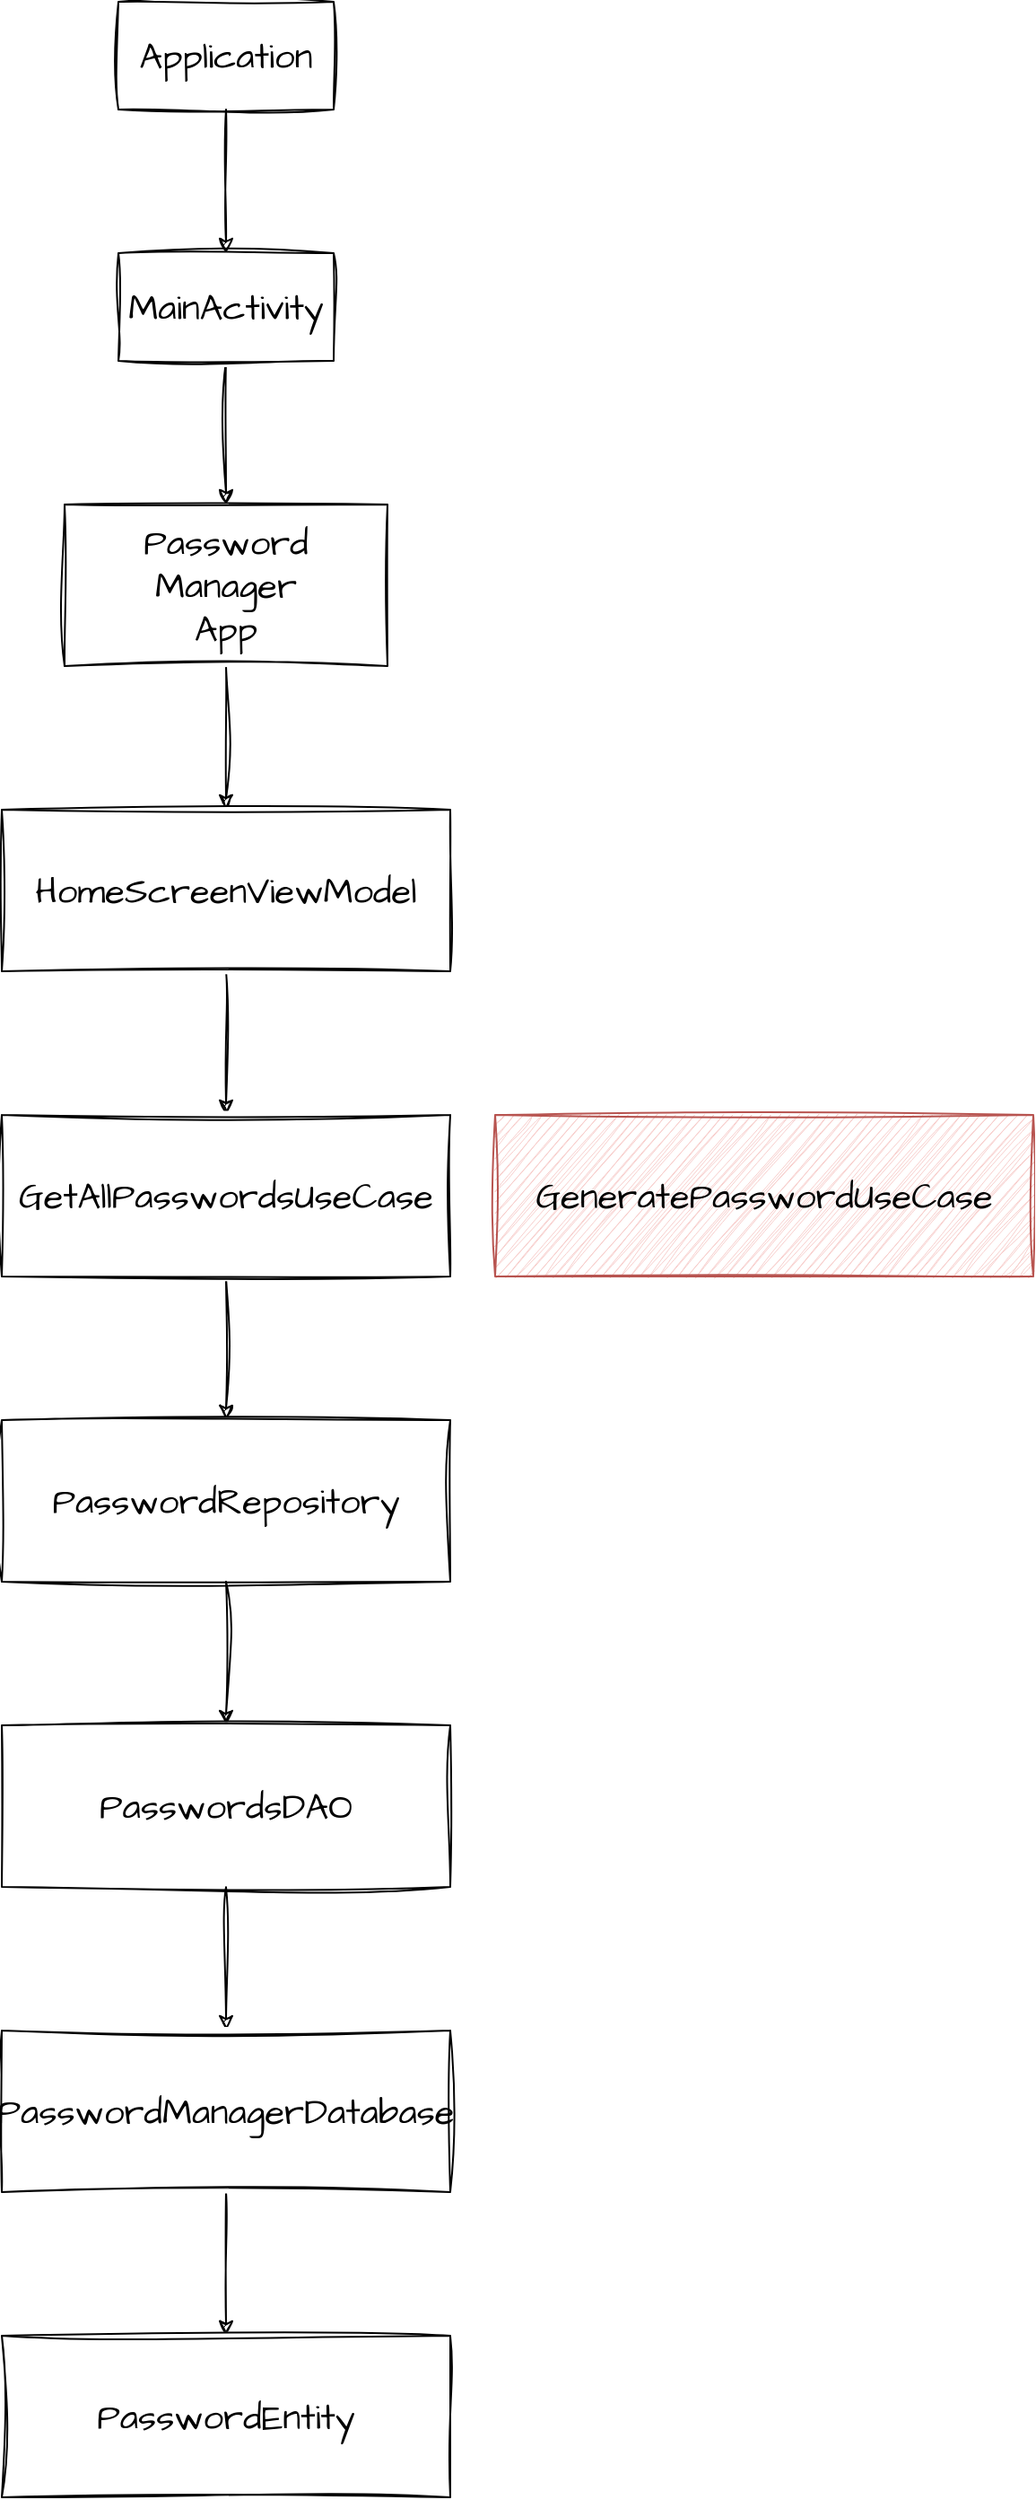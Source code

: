 <mxfile version="22.1.21" type="device">
  <diagram name="Page-1" id="FuJG081DVoGHT-yCMkKH">
    <mxGraphModel dx="2333" dy="1398" grid="1" gridSize="10" guides="1" tooltips="1" connect="1" arrows="1" fold="1" page="1" pageScale="1" pageWidth="850" pageHeight="1100" math="0" shadow="0">
      <root>
        <mxCell id="0" />
        <mxCell id="1" parent="0" />
        <mxCell id="gGQR3BGDS3XJ4NjZLxbG-3" value="" style="edgeStyle=orthogonalEdgeStyle;rounded=0;sketch=1;hachureGap=4;jiggle=2;curveFitting=1;orthogonalLoop=1;jettySize=auto;html=1;fontFamily=Architects Daughter;fontSource=https%3A%2F%2Ffonts.googleapis.com%2Fcss%3Ffamily%3DArchitects%2BDaughter;fontSize=16;" edge="1" parent="1" source="gGQR3BGDS3XJ4NjZLxbG-1" target="gGQR3BGDS3XJ4NjZLxbG-2">
          <mxGeometry relative="1" as="geometry" />
        </mxCell>
        <mxCell id="gGQR3BGDS3XJ4NjZLxbG-1" value="Application" style="rounded=0;whiteSpace=wrap;html=1;sketch=1;hachureGap=4;jiggle=2;curveFitting=1;fontFamily=Architects Daughter;fontSource=https%3A%2F%2Ffonts.googleapis.com%2Fcss%3Ffamily%3DArchitects%2BDaughter;fontSize=20;" vertex="1" parent="1">
          <mxGeometry x="360" y="300" width="120" height="60" as="geometry" />
        </mxCell>
        <mxCell id="gGQR3BGDS3XJ4NjZLxbG-5" value="" style="edgeStyle=orthogonalEdgeStyle;rounded=0;sketch=1;hachureGap=4;jiggle=2;curveFitting=1;orthogonalLoop=1;jettySize=auto;html=1;fontFamily=Architects Daughter;fontSource=https%3A%2F%2Ffonts.googleapis.com%2Fcss%3Ffamily%3DArchitects%2BDaughter;fontSize=16;" edge="1" parent="1" source="gGQR3BGDS3XJ4NjZLxbG-2" target="gGQR3BGDS3XJ4NjZLxbG-4">
          <mxGeometry relative="1" as="geometry" />
        </mxCell>
        <mxCell id="gGQR3BGDS3XJ4NjZLxbG-2" value="MainActivity" style="rounded=0;whiteSpace=wrap;html=1;sketch=1;hachureGap=4;jiggle=2;curveFitting=1;fontFamily=Architects Daughter;fontSource=https%3A%2F%2Ffonts.googleapis.com%2Fcss%3Ffamily%3DArchitects%2BDaughter;fontSize=20;" vertex="1" parent="1">
          <mxGeometry x="360" y="440" width="120" height="60" as="geometry" />
        </mxCell>
        <mxCell id="gGQR3BGDS3XJ4NjZLxbG-7" value="" style="edgeStyle=orthogonalEdgeStyle;rounded=0;sketch=1;hachureGap=4;jiggle=2;curveFitting=1;orthogonalLoop=1;jettySize=auto;html=1;fontFamily=Architects Daughter;fontSource=https%3A%2F%2Ffonts.googleapis.com%2Fcss%3Ffamily%3DArchitects%2BDaughter;fontSize=16;" edge="1" parent="1" source="gGQR3BGDS3XJ4NjZLxbG-4" target="gGQR3BGDS3XJ4NjZLxbG-6">
          <mxGeometry relative="1" as="geometry" />
        </mxCell>
        <mxCell id="gGQR3BGDS3XJ4NjZLxbG-4" value="Password&lt;br&gt;Manager&lt;br&gt;App" style="rounded=0;whiteSpace=wrap;html=1;sketch=1;hachureGap=4;jiggle=2;curveFitting=1;fontFamily=Architects Daughter;fontSource=https%3A%2F%2Ffonts.googleapis.com%2Fcss%3Ffamily%3DArchitects%2BDaughter;fontSize=20;" vertex="1" parent="1">
          <mxGeometry x="330" y="580" width="180" height="90" as="geometry" />
        </mxCell>
        <mxCell id="gGQR3BGDS3XJ4NjZLxbG-9" value="" style="edgeStyle=orthogonalEdgeStyle;rounded=0;sketch=1;hachureGap=4;jiggle=2;curveFitting=1;orthogonalLoop=1;jettySize=auto;html=1;fontFamily=Architects Daughter;fontSource=https%3A%2F%2Ffonts.googleapis.com%2Fcss%3Ffamily%3DArchitects%2BDaughter;fontSize=16;" edge="1" parent="1" source="gGQR3BGDS3XJ4NjZLxbG-6" target="gGQR3BGDS3XJ4NjZLxbG-8">
          <mxGeometry relative="1" as="geometry" />
        </mxCell>
        <mxCell id="gGQR3BGDS3XJ4NjZLxbG-6" value="HomeScreenViewModel" style="rounded=0;whiteSpace=wrap;html=1;sketch=1;hachureGap=4;jiggle=2;curveFitting=1;fontFamily=Architects Daughter;fontSource=https%3A%2F%2Ffonts.googleapis.com%2Fcss%3Ffamily%3DArchitects%2BDaughter;fontSize=20;" vertex="1" parent="1">
          <mxGeometry x="295" y="750" width="250" height="90" as="geometry" />
        </mxCell>
        <mxCell id="gGQR3BGDS3XJ4NjZLxbG-11" value="" style="edgeStyle=orthogonalEdgeStyle;rounded=0;sketch=1;hachureGap=4;jiggle=2;curveFitting=1;orthogonalLoop=1;jettySize=auto;html=1;fontFamily=Architects Daughter;fontSource=https%3A%2F%2Ffonts.googleapis.com%2Fcss%3Ffamily%3DArchitects%2BDaughter;fontSize=16;" edge="1" parent="1" source="gGQR3BGDS3XJ4NjZLxbG-8" target="gGQR3BGDS3XJ4NjZLxbG-10">
          <mxGeometry relative="1" as="geometry" />
        </mxCell>
        <mxCell id="gGQR3BGDS3XJ4NjZLxbG-8" value="GetAllPasswordsUseCase" style="rounded=0;whiteSpace=wrap;html=1;sketch=1;hachureGap=4;jiggle=2;curveFitting=1;fontFamily=Architects Daughter;fontSource=https%3A%2F%2Ffonts.googleapis.com%2Fcss%3Ffamily%3DArchitects%2BDaughter;fontSize=20;" vertex="1" parent="1">
          <mxGeometry x="295" y="920" width="250" height="90" as="geometry" />
        </mxCell>
        <mxCell id="gGQR3BGDS3XJ4NjZLxbG-13" value="" style="edgeStyle=orthogonalEdgeStyle;rounded=0;sketch=1;hachureGap=4;jiggle=2;curveFitting=1;orthogonalLoop=1;jettySize=auto;html=1;fontFamily=Architects Daughter;fontSource=https%3A%2F%2Ffonts.googleapis.com%2Fcss%3Ffamily%3DArchitects%2BDaughter;fontSize=16;" edge="1" parent="1" source="gGQR3BGDS3XJ4NjZLxbG-10" target="gGQR3BGDS3XJ4NjZLxbG-12">
          <mxGeometry relative="1" as="geometry" />
        </mxCell>
        <mxCell id="gGQR3BGDS3XJ4NjZLxbG-10" value="PasswordRepository" style="rounded=0;whiteSpace=wrap;html=1;sketch=1;hachureGap=4;jiggle=2;curveFitting=1;fontFamily=Architects Daughter;fontSource=https%3A%2F%2Ffonts.googleapis.com%2Fcss%3Ffamily%3DArchitects%2BDaughter;fontSize=20;" vertex="1" parent="1">
          <mxGeometry x="295" y="1090" width="250" height="90" as="geometry" />
        </mxCell>
        <mxCell id="gGQR3BGDS3XJ4NjZLxbG-15" value="" style="edgeStyle=orthogonalEdgeStyle;rounded=0;sketch=1;hachureGap=4;jiggle=2;curveFitting=1;orthogonalLoop=1;jettySize=auto;html=1;fontFamily=Architects Daughter;fontSource=https%3A%2F%2Ffonts.googleapis.com%2Fcss%3Ffamily%3DArchitects%2BDaughter;fontSize=16;" edge="1" parent="1" source="gGQR3BGDS3XJ4NjZLxbG-12" target="gGQR3BGDS3XJ4NjZLxbG-14">
          <mxGeometry relative="1" as="geometry" />
        </mxCell>
        <mxCell id="gGQR3BGDS3XJ4NjZLxbG-12" value="PasswordsDAO" style="rounded=0;whiteSpace=wrap;html=1;sketch=1;hachureGap=4;jiggle=2;curveFitting=1;fontFamily=Architects Daughter;fontSource=https%3A%2F%2Ffonts.googleapis.com%2Fcss%3Ffamily%3DArchitects%2BDaughter;fontSize=20;" vertex="1" parent="1">
          <mxGeometry x="295" y="1260" width="250" height="90" as="geometry" />
        </mxCell>
        <mxCell id="gGQR3BGDS3XJ4NjZLxbG-17" value="" style="edgeStyle=orthogonalEdgeStyle;rounded=0;sketch=1;hachureGap=4;jiggle=2;curveFitting=1;orthogonalLoop=1;jettySize=auto;html=1;fontFamily=Architects Daughter;fontSource=https%3A%2F%2Ffonts.googleapis.com%2Fcss%3Ffamily%3DArchitects%2BDaughter;fontSize=16;" edge="1" parent="1" source="gGQR3BGDS3XJ4NjZLxbG-14" target="gGQR3BGDS3XJ4NjZLxbG-16">
          <mxGeometry relative="1" as="geometry" />
        </mxCell>
        <mxCell id="gGQR3BGDS3XJ4NjZLxbG-14" value="PasswordManagerDatabase" style="rounded=0;whiteSpace=wrap;html=1;sketch=1;hachureGap=4;jiggle=2;curveFitting=1;fontFamily=Architects Daughter;fontSource=https%3A%2F%2Ffonts.googleapis.com%2Fcss%3Ffamily%3DArchitects%2BDaughter;fontSize=20;" vertex="1" parent="1">
          <mxGeometry x="295" y="1430" width="250" height="90" as="geometry" />
        </mxCell>
        <mxCell id="gGQR3BGDS3XJ4NjZLxbG-16" value="PasswordEntity" style="rounded=0;whiteSpace=wrap;html=1;sketch=1;hachureGap=4;jiggle=2;curveFitting=1;fontFamily=Architects Daughter;fontSource=https%3A%2F%2Ffonts.googleapis.com%2Fcss%3Ffamily%3DArchitects%2BDaughter;fontSize=20;" vertex="1" parent="1">
          <mxGeometry x="295" y="1600" width="250" height="90" as="geometry" />
        </mxCell>
        <mxCell id="gGQR3BGDS3XJ4NjZLxbG-18" value="GeneratePasswordUseCase" style="rounded=0;whiteSpace=wrap;html=1;sketch=1;hachureGap=4;jiggle=2;curveFitting=1;fontFamily=Architects Daughter;fontSource=https%3A%2F%2Ffonts.googleapis.com%2Fcss%3Ffamily%3DArchitects%2BDaughter;fontSize=20;fillColor=#f8cecc;strokeColor=#b85450;" vertex="1" parent="1">
          <mxGeometry x="570" y="920" width="300" height="90" as="geometry" />
        </mxCell>
      </root>
    </mxGraphModel>
  </diagram>
</mxfile>
